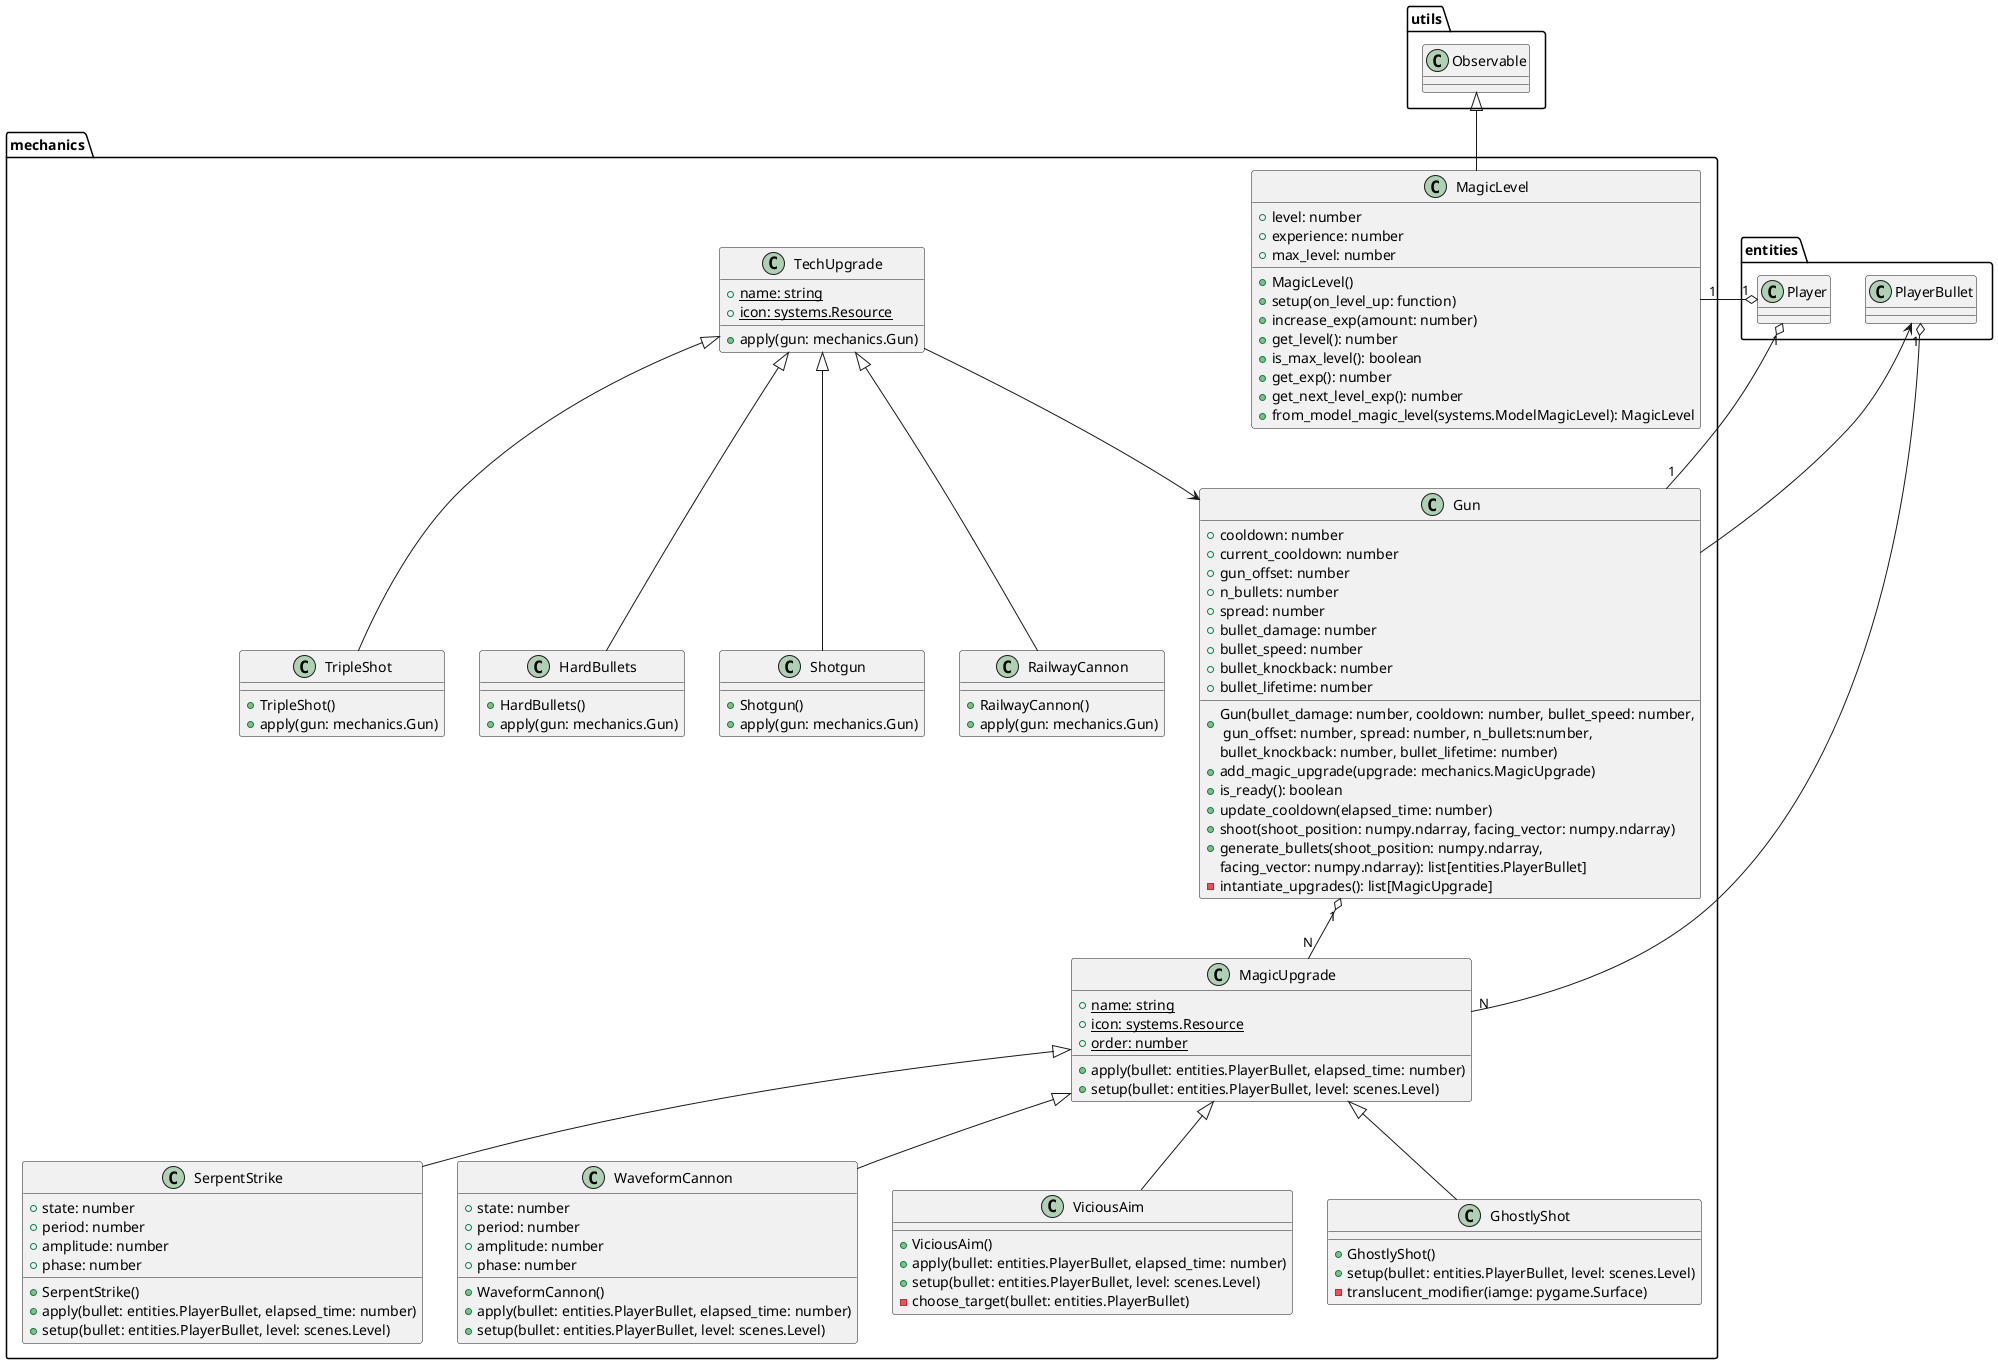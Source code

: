 
@startuml gun_and_upgrades

entities.Player "1" o-left- "1" mechanics.MagicLevel
entities.Player "1" o-- "1" mechanics.Gun
class mechanics.Gun{
    + cooldown: number
    + current_cooldown: number
    + gun_offset: number
    + n_bullets: number
    + spread: number
    + bullet_damage: number
    + bullet_speed: number
    + bullet_knockback: number
    + bullet_lifetime: number

    + Gun(bullet_damage: number, cooldown: number, bullet_speed: number,\n gun_offset: number, spread: number, n_bullets:number,
        bullet_knockback: number, bullet_lifetime: number)
    + add_magic_upgrade(upgrade: mechanics.MagicUpgrade)
    + is_ready(): boolean
    + update_cooldown(elapsed_time: number)
    + shoot(shoot_position: numpy.ndarray, facing_vector: numpy.ndarray)
    + generate_bullets(shoot_position: numpy.ndarray, 
        facing_vector: numpy.ndarray): list[entities.PlayerBullet]
    - intantiate_upgrades(): list[MagicUpgrade]
}

class entities.PlayerBullet{}

class mechanics.MagicLevel extends utils.Observable{
    + level: number
    + experience: number
    + max_level: number

    + MagicLevel()
    + setup(on_level_up: function)
    + increase_exp(amount: number)
    + get_level(): number
    + is_max_level(): boolean
    + get_exp(): number
    + get_next_level_exp(): number
    + from_model_magic_level(systems.ModelMagicLevel): MagicLevel
}

class mechanics.MagicUpgrade{
    + {static} name: string
    + {static} icon: systems.Resource
    + {static} order: number

    + apply(bullet: entities.PlayerBullet, elapsed_time: number)
    + setup(bullet: entities.PlayerBullet, level: scenes.Level)
}

class mechanics.SerpentStrike extends mechanics.MagicUpgrade{
    + state: number
    + period: number
    + amplitude: number
    + phase: number

    + SerpentStrike()
    + apply(bullet: entities.PlayerBullet, elapsed_time: number)
    + setup(bullet: entities.PlayerBullet, level: scenes.Level)
}

class mechanics.WaveformCannon extends mechanics.MagicUpgrade{
    + state: number
    + period: number
    + amplitude: number
    + phase: number

    + WaveformCannon()
    + apply(bullet: entities.PlayerBullet, elapsed_time: number)
    + setup(bullet: entities.PlayerBullet, level: scenes.Level)
}

class mechanics.ViciousAim extends mechanics.MagicUpgrade{
    + ViciousAim()
    + apply(bullet: entities.PlayerBullet, elapsed_time: number)
    + setup(bullet: entities.PlayerBullet, level: scenes.Level)
    - choose_target(bullet: entities.PlayerBullet)
}

class mechanics.GhostlyShot extends mechanics.MagicUpgrade{
    + GhostlyShot()
    + setup(bullet: entities.PlayerBullet, level: scenes.Level)
    - translucent_modifier(iamge: pygame.Surface)
}

class mechanics.TechUpgrade{
    + {static} name: string
    + {static} icon: systems.Resource

    + apply(gun: mechanics.Gun)
}

class mechanics.TripleShot extends mechanics.TechUpgrade{
    + TripleShot()
    + apply(gun: mechanics.Gun)
}

class mechanics.HardBullets extends mechanics.TechUpgrade{
    + HardBullets()
    + apply(gun: mechanics.Gun)
}

class mechanics.Shotgun extends mechanics.TechUpgrade{
    + Shotgun()
    + apply(gun: mechanics.Gun)
}

class mechanics.RailwayCannon extends mechanics.TechUpgrade{
    + RailwayCannon()
    + apply(gun: mechanics.Gun)
}

mechanics.TechUpgrade --> mechanics.Gun

entities.PlayerBullet "1" o-- "N" mechanics.MagicUpgrade
mechanics.Gun "1" o-- "N" mechanics.MagicUpgrade
mechanics.Gun --> entities.PlayerBullet
@enduml